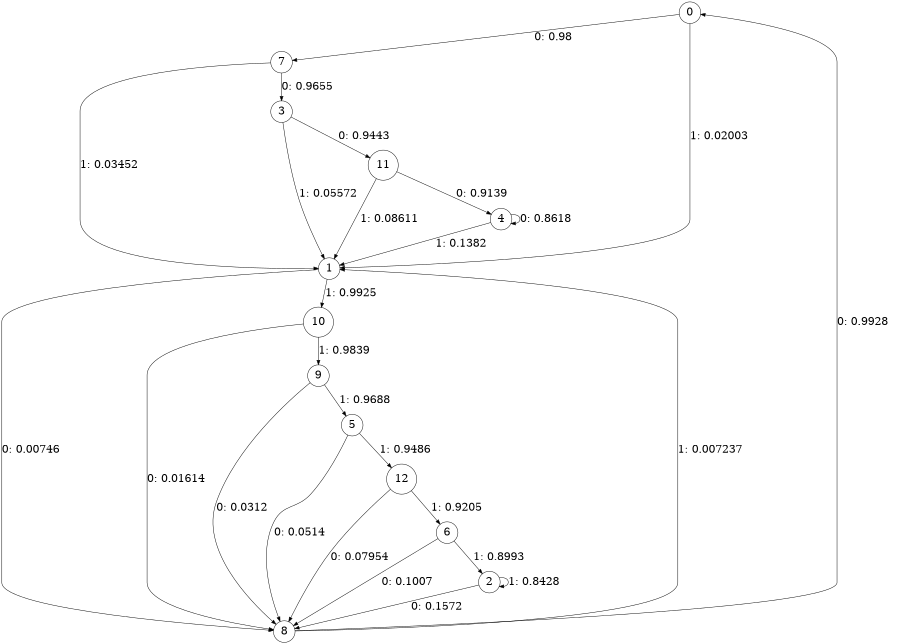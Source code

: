 digraph "ch1_face_source_L8" {
size = "6,8.5";
ratio = "fill";
node [shape = circle];
node [fontsize = 24];
edge [fontsize = 24];
0 -> 7 [label = "0: 0.98     "];
0 -> 1 [label = "1: 0.02003  "];
1 -> 8 [label = "0: 0.00746  "];
1 -> 10 [label = "1: 0.9925   "];
2 -> 8 [label = "0: 0.1572   "];
2 -> 2 [label = "1: 0.8428   "];
3 -> 11 [label = "0: 0.9443   "];
3 -> 1 [label = "1: 0.05572  "];
4 -> 4 [label = "0: 0.8618   "];
4 -> 1 [label = "1: 0.1382   "];
5 -> 8 [label = "0: 0.0514   "];
5 -> 12 [label = "1: 0.9486   "];
6 -> 8 [label = "0: 0.1007   "];
6 -> 2 [label = "1: 0.8993   "];
7 -> 3 [label = "0: 0.9655   "];
7 -> 1 [label = "1: 0.03452  "];
8 -> 0 [label = "0: 0.9928   "];
8 -> 1 [label = "1: 0.007237  "];
9 -> 8 [label = "0: 0.0312   "];
9 -> 5 [label = "1: 0.9688   "];
10 -> 8 [label = "0: 0.01614  "];
10 -> 9 [label = "1: 0.9839   "];
11 -> 4 [label = "0: 0.9139   "];
11 -> 1 [label = "1: 0.08611  "];
12 -> 8 [label = "0: 0.07954  "];
12 -> 6 [label = "1: 0.9205   "];
}